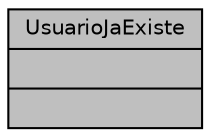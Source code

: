 digraph "UsuarioJaExiste"
{
 // LATEX_PDF_SIZE
  edge [fontname="Helvetica",fontsize="10",labelfontname="Helvetica",labelfontsize="10"];
  node [fontname="Helvetica",fontsize="10",shape=record];
  Node1 [label="{UsuarioJaExiste\n||}",height=0.2,width=0.4,color="black", fillcolor="grey75", style="filled", fontcolor="black",tooltip="Estrutura para representar uma exceção de usuário já existente."];
}
